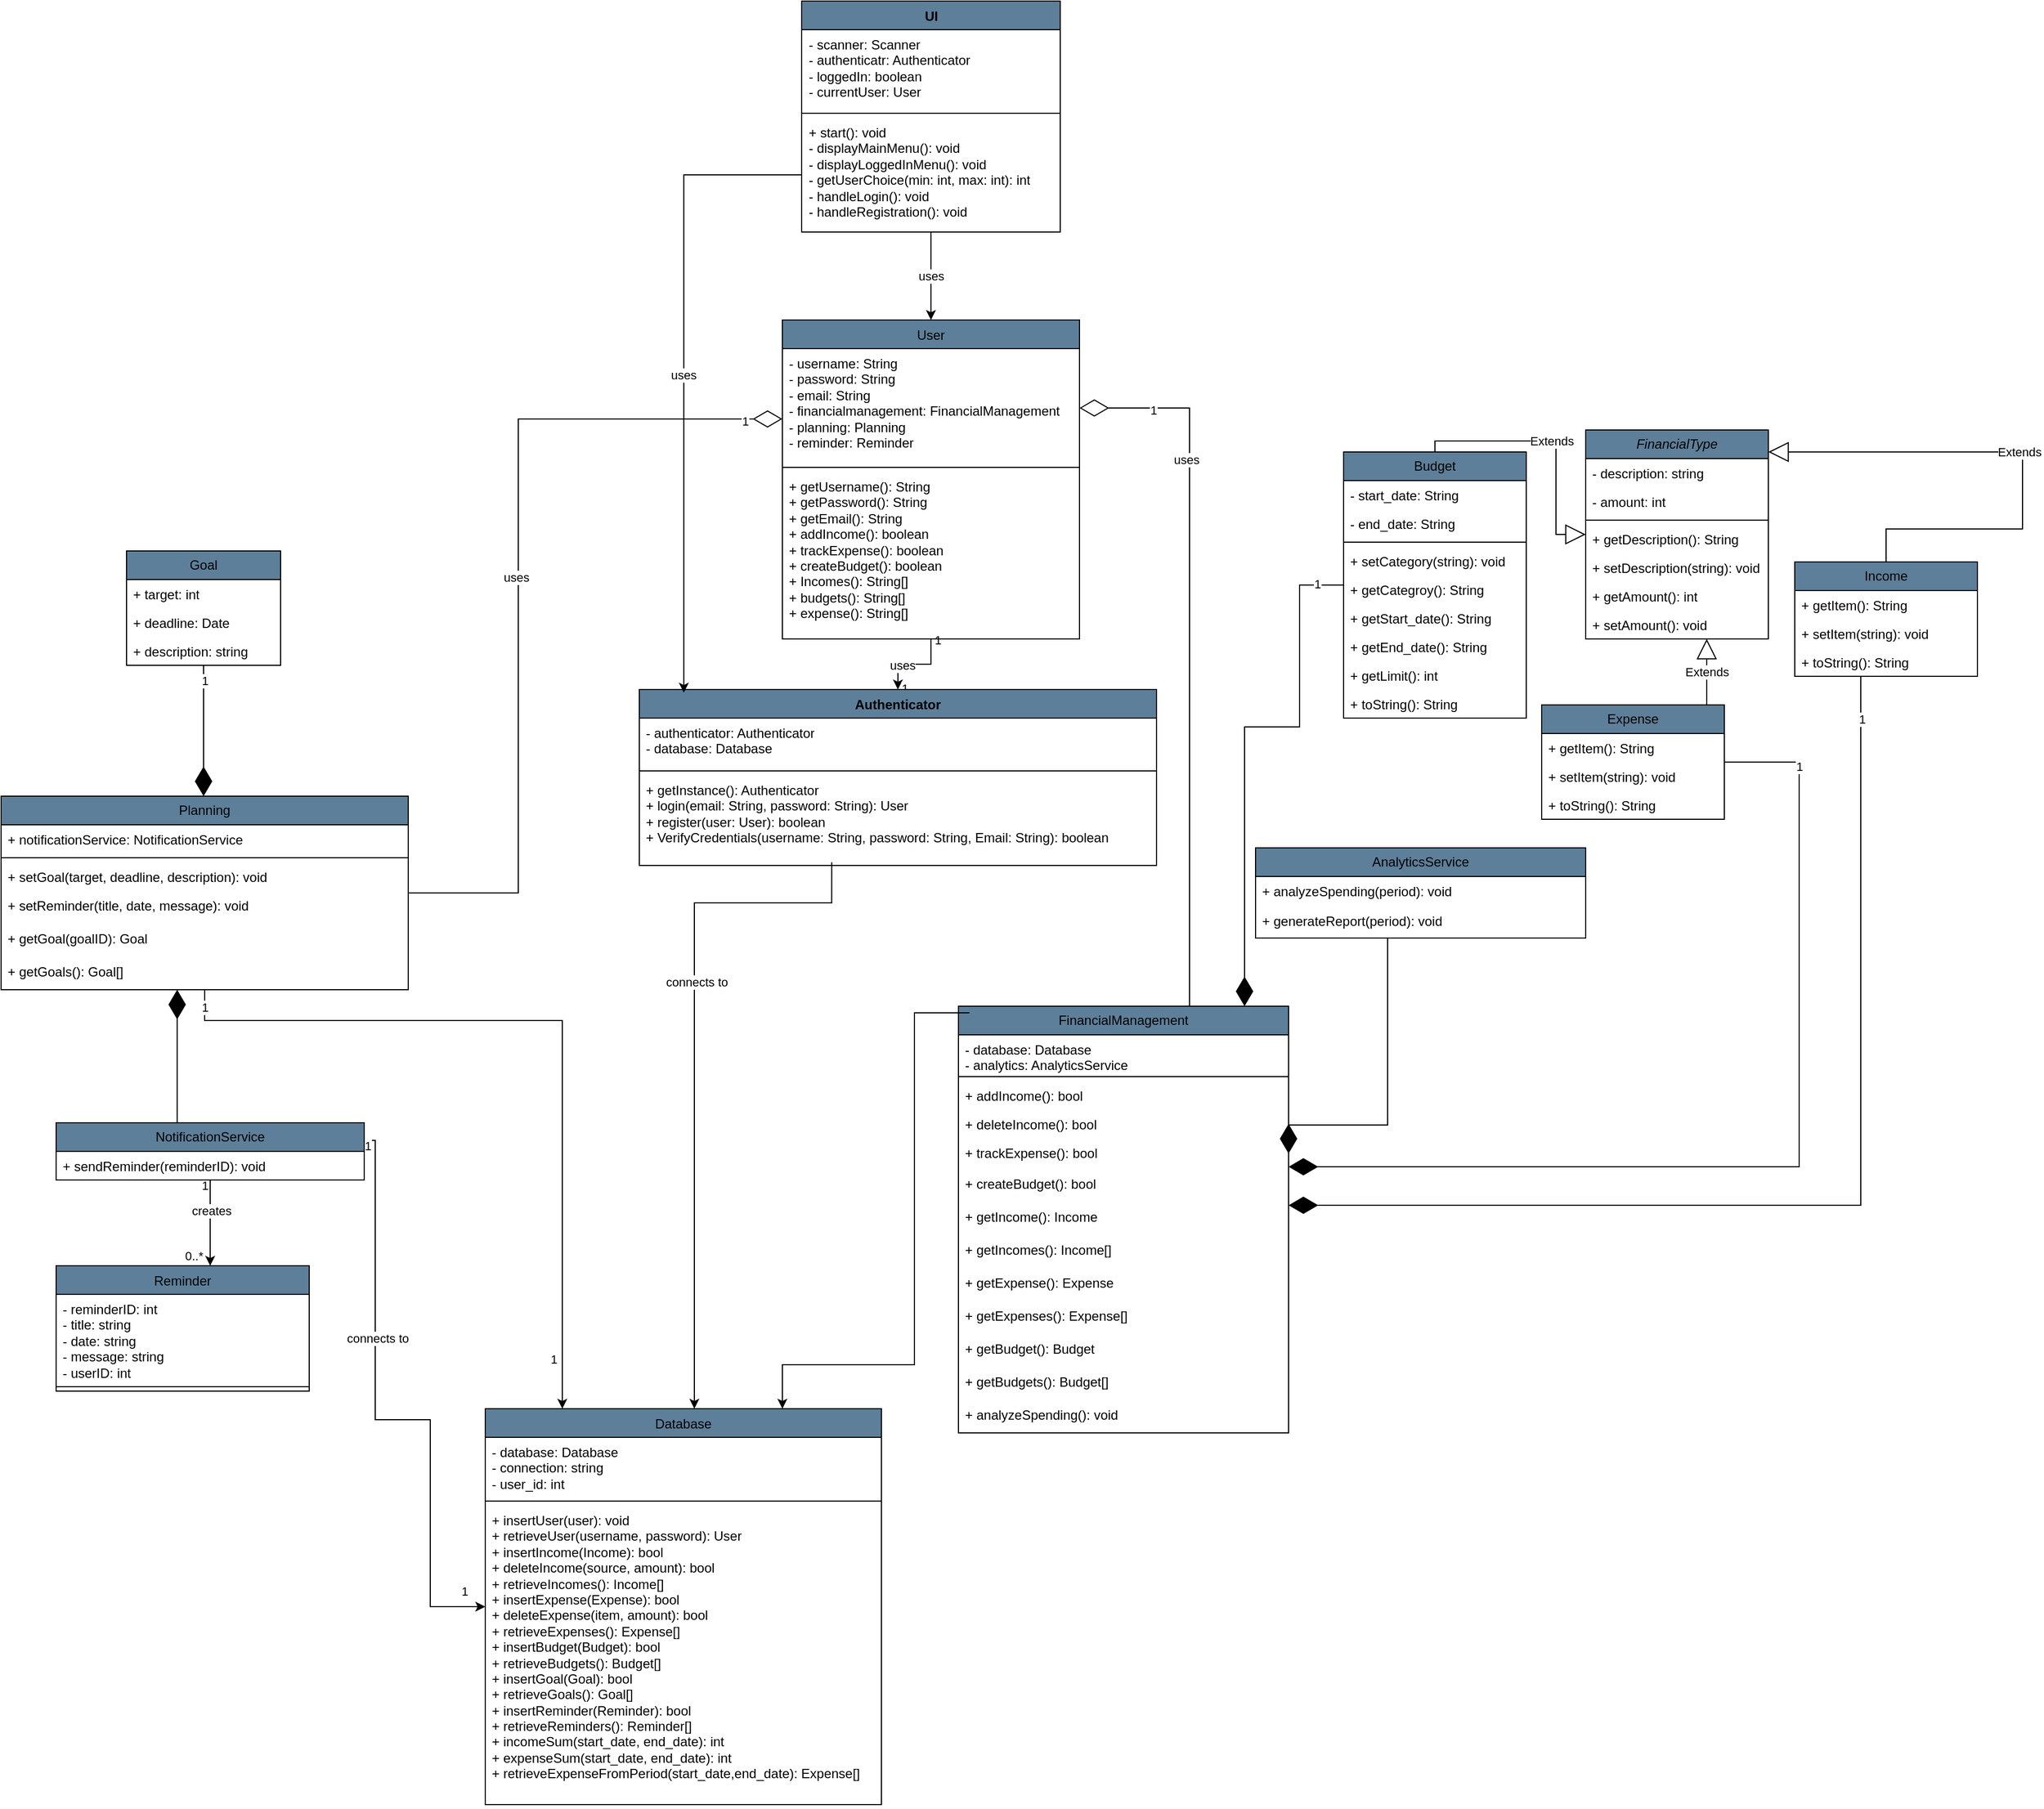 <mxfile version="27.0.4">
  <diagram id="C5RBs43oDa-KdzZeNtuy" name="Page-1">
    <mxGraphModel dx="2492" dy="1918" grid="1" gridSize="10" guides="1" tooltips="1" connect="1" arrows="1" fold="1" page="1" pageScale="1" pageWidth="827" pageHeight="1169" math="0" shadow="0">
      <root>
        <mxCell id="WIyWlLk6GJQsqaUBKTNV-0" />
        <mxCell id="WIyWlLk6GJQsqaUBKTNV-1" parent="WIyWlLk6GJQsqaUBKTNV-0" />
        <mxCell id="qz1kKqQeMH5MBxEqitvm-21" style="edgeStyle=orthogonalEdgeStyle;rounded=0;orthogonalLoop=1;jettySize=auto;html=1;" parent="WIyWlLk6GJQsqaUBKTNV-1" source="i7jRt6Ucveci-DPeTLzm-0" target="qz1kKqQeMH5MBxEqitvm-4" edge="1">
          <mxGeometry relative="1" as="geometry">
            <mxPoint x="404" y="110" as="sourcePoint" />
          </mxGeometry>
        </mxCell>
        <mxCell id="qz1kKqQeMH5MBxEqitvm-22" value="1" style="edgeLabel;html=1;align=center;verticalAlign=middle;resizable=0;points=[];" parent="qz1kKqQeMH5MBxEqitvm-21" connectable="0" vertex="1">
          <mxGeometry x="-0.715" y="-2" relative="1" as="geometry">
            <mxPoint x="8" y="-10" as="offset" />
          </mxGeometry>
        </mxCell>
        <mxCell id="qz1kKqQeMH5MBxEqitvm-23" value="1" style="edgeLabel;html=1;align=center;verticalAlign=middle;resizable=0;points=[];" parent="qz1kKqQeMH5MBxEqitvm-21" connectable="0" vertex="1">
          <mxGeometry x="0.41" relative="1" as="geometry">
            <mxPoint x="6" y="21" as="offset" />
          </mxGeometry>
        </mxCell>
        <mxCell id="CXmWs3qoSRsHMhiu3zmW-19" value="uses" style="edgeLabel;html=1;align=center;verticalAlign=middle;resizable=0;points=[];" parent="qz1kKqQeMH5MBxEqitvm-21" vertex="1" connectable="0">
          <mxGeometry x="0.295" y="1" relative="1" as="geometry">
            <mxPoint as="offset" />
          </mxGeometry>
        </mxCell>
        <object label="FinancialManagement" id="mUo2a_MsELeZaKdJwE80-16">
          <mxCell style="swimlane;fontStyle=0;childLayout=stackLayout;horizontal=1;startSize=26;fillColor=#5D7F99;horizontalStack=0;resizeParent=1;resizeParentMax=0;resizeLast=0;collapsible=1;marginBottom=0;whiteSpace=wrap;html=1;" parent="WIyWlLk6GJQsqaUBKTNV-1" vertex="1">
            <mxGeometry x="640" y="574" width="300" height="388" as="geometry" />
          </mxCell>
        </object>
        <mxCell id="CXmWs3qoSRsHMhiu3zmW-6" value="&lt;font style=&quot;font-size: 12px;&quot;&gt;- database: Database&lt;/font&gt;&lt;div&gt;&lt;font style=&quot;font-size: 12px;&quot;&gt;- analytics: AnalyticsService&lt;/font&gt;&lt;/div&gt;" style="text;strokeColor=none;fillColor=none;align=left;verticalAlign=top;spacingLeft=4;spacingRight=4;overflow=hidden;rotatable=0;points=[[0,0.5],[1,0.5]];portConstraint=eastwest;whiteSpace=wrap;html=1;" parent="mUo2a_MsELeZaKdJwE80-16" vertex="1">
          <mxGeometry y="26" width="300" height="34" as="geometry" />
        </mxCell>
        <mxCell id="CXmWs3qoSRsHMhiu3zmW-7" value="" style="line;strokeWidth=1;fillColor=none;align=left;verticalAlign=middle;spacingTop=-1;spacingLeft=3;spacingRight=3;rotatable=0;labelPosition=right;points=[];portConstraint=eastwest;strokeColor=inherit;" parent="mUo2a_MsELeZaKdJwE80-16" vertex="1">
          <mxGeometry y="60" width="300" height="8" as="geometry" />
        </mxCell>
        <mxCell id="mUo2a_MsELeZaKdJwE80-17" value="&lt;font style=&quot;font-size: 12px;&quot;&gt;+ addIncome(): bool&lt;/font&gt;" style="text;strokeColor=none;fillColor=none;align=left;verticalAlign=top;spacingLeft=4;spacingRight=4;overflow=hidden;rotatable=0;points=[[0,0.5],[1,0.5]];portConstraint=eastwest;whiteSpace=wrap;html=1;" parent="mUo2a_MsELeZaKdJwE80-16" vertex="1">
          <mxGeometry y="68" width="300" height="26" as="geometry" />
        </mxCell>
        <mxCell id="q9lf3p7swswRZLOQ7mtn-0" value="&lt;font style=&quot;font-size: 12px;&quot;&gt;+ deleteIncome(): bool&lt;/font&gt;" style="text;strokeColor=none;fillColor=none;align=left;verticalAlign=top;spacingLeft=4;spacingRight=4;overflow=hidden;rotatable=0;points=[[0,0.5],[1,0.5]];portConstraint=eastwest;whiteSpace=wrap;html=1;" vertex="1" parent="mUo2a_MsELeZaKdJwE80-16">
          <mxGeometry y="94" width="300" height="26" as="geometry" />
        </mxCell>
        <mxCell id="mUo2a_MsELeZaKdJwE80-18" value="&lt;font style=&quot;font-size: 12px;&quot;&gt;+ trackExpense(): bool&lt;/font&gt;" style="text;strokeColor=none;fillColor=none;align=left;verticalAlign=top;spacingLeft=4;spacingRight=4;overflow=hidden;rotatable=0;points=[[0,0.5],[1,0.5]];portConstraint=eastwest;whiteSpace=wrap;html=1;" parent="mUo2a_MsELeZaKdJwE80-16" vertex="1">
          <mxGeometry y="120" width="300" height="28" as="geometry" />
        </mxCell>
        <mxCell id="mUo2a_MsELeZaKdJwE80-19" value="&lt;font style=&quot;font-size: 12px;&quot;&gt;+ createBudget(): bool&lt;/font&gt;" style="text;strokeColor=none;fillColor=none;align=left;verticalAlign=top;spacingLeft=4;spacingRight=4;overflow=hidden;rotatable=0;points=[[0,0.5],[1,0.5]];portConstraint=eastwest;whiteSpace=wrap;html=1;" parent="mUo2a_MsELeZaKdJwE80-16" vertex="1">
          <mxGeometry y="148" width="300" height="30" as="geometry" />
        </mxCell>
        <mxCell id="CXmWs3qoSRsHMhiu3zmW-8" value="&lt;font style=&quot;font-size: 12px;&quot;&gt;+ getIncome(): Income&lt;/font&gt;" style="text;strokeColor=none;fillColor=none;align=left;verticalAlign=top;spacingLeft=4;spacingRight=4;overflow=hidden;rotatable=0;points=[[0,0.5],[1,0.5]];portConstraint=eastwest;whiteSpace=wrap;html=1;" parent="mUo2a_MsELeZaKdJwE80-16" vertex="1">
          <mxGeometry y="178" width="300" height="30" as="geometry" />
        </mxCell>
        <mxCell id="q0NIXHA4JeKLWrRKFt15-11" value="&lt;font style=&quot;font-size: 12px;&quot;&gt;+ getIncomes(): Income[]&lt;/font&gt;" style="text;strokeColor=none;fillColor=none;align=left;verticalAlign=top;spacingLeft=4;spacingRight=4;overflow=hidden;rotatable=0;points=[[0,0.5],[1,0.5]];portConstraint=eastwest;whiteSpace=wrap;html=1;" parent="mUo2a_MsELeZaKdJwE80-16" vertex="1">
          <mxGeometry y="208" width="300" height="30" as="geometry" />
        </mxCell>
        <mxCell id="q0NIXHA4JeKLWrRKFt15-12" value="&lt;font style=&quot;font-size: 12px;&quot;&gt;+ getExpense(): Expense&lt;/font&gt;" style="text;strokeColor=none;fillColor=none;align=left;verticalAlign=top;spacingLeft=4;spacingRight=4;overflow=hidden;rotatable=0;points=[[0,0.5],[1,0.5]];portConstraint=eastwest;whiteSpace=wrap;html=1;" parent="mUo2a_MsELeZaKdJwE80-16" vertex="1">
          <mxGeometry y="238" width="300" height="30" as="geometry" />
        </mxCell>
        <mxCell id="q0NIXHA4JeKLWrRKFt15-15" value="&lt;font style=&quot;font-size: 12px;&quot;&gt;+ getExpenses(): Expense[]&lt;/font&gt;" style="text;strokeColor=none;fillColor=none;align=left;verticalAlign=top;spacingLeft=4;spacingRight=4;overflow=hidden;rotatable=0;points=[[0,0.5],[1,0.5]];portConstraint=eastwest;whiteSpace=wrap;html=1;" parent="mUo2a_MsELeZaKdJwE80-16" vertex="1">
          <mxGeometry y="268" width="300" height="30" as="geometry" />
        </mxCell>
        <mxCell id="q0NIXHA4JeKLWrRKFt15-17" value="&lt;font style=&quot;font-size: 12px;&quot;&gt;+ getBudget(): Budget&lt;/font&gt;" style="text;strokeColor=none;fillColor=none;align=left;verticalAlign=top;spacingLeft=4;spacingRight=4;overflow=hidden;rotatable=0;points=[[0,0.5],[1,0.5]];portConstraint=eastwest;whiteSpace=wrap;html=1;" parent="mUo2a_MsELeZaKdJwE80-16" vertex="1">
          <mxGeometry y="298" width="300" height="30" as="geometry" />
        </mxCell>
        <mxCell id="CXmWs3qoSRsHMhiu3zmW-9" value="&lt;font style=&quot;font-size: 12px;&quot;&gt;+ getBudgets(): Budget[]&lt;/font&gt;" style="text;strokeColor=none;fillColor=none;align=left;verticalAlign=top;spacingLeft=4;spacingRight=4;overflow=hidden;rotatable=0;points=[[0,0.5],[1,0.5]];portConstraint=eastwest;whiteSpace=wrap;html=1;" parent="mUo2a_MsELeZaKdJwE80-16" vertex="1">
          <mxGeometry y="328" width="300" height="30" as="geometry" />
        </mxCell>
        <mxCell id="q0NIXHA4JeKLWrRKFt15-16" value="&lt;font style=&quot;font-size: 12px;&quot;&gt;+ analyzeSpending(): void&lt;/font&gt;" style="text;strokeColor=none;fillColor=none;align=left;verticalAlign=top;spacingLeft=4;spacingRight=4;overflow=hidden;rotatable=0;points=[[0,0.5],[1,0.5]];portConstraint=eastwest;whiteSpace=wrap;html=1;" parent="mUo2a_MsELeZaKdJwE80-16" vertex="1">
          <mxGeometry y="358" width="300" height="30" as="geometry" />
        </mxCell>
        <mxCell id="mUo2a_MsELeZaKdJwE80-20" value="Planning" style="swimlane;fontStyle=0;childLayout=stackLayout;horizontal=1;startSize=26;fillColor=#5D7F99;horizontalStack=0;resizeParent=1;resizeParentMax=0;resizeLast=0;collapsible=1;marginBottom=0;whiteSpace=wrap;html=1;" parent="WIyWlLk6GJQsqaUBKTNV-1" vertex="1">
          <mxGeometry x="-230" y="383" width="370" height="176" as="geometry" />
        </mxCell>
        <mxCell id="CXmWs3qoSRsHMhiu3zmW-13" value="+ notificationService: NotificationService" style="text;strokeColor=none;fillColor=none;align=left;verticalAlign=top;spacingLeft=4;spacingRight=4;overflow=hidden;rotatable=0;points=[[0,0.5],[1,0.5]];portConstraint=eastwest;whiteSpace=wrap;html=1;" parent="mUo2a_MsELeZaKdJwE80-20" vertex="1">
          <mxGeometry y="26" width="370" height="26" as="geometry" />
        </mxCell>
        <mxCell id="CXmWs3qoSRsHMhiu3zmW-12" value="" style="line;strokeWidth=1;fillColor=none;align=left;verticalAlign=middle;spacingTop=-1;spacingLeft=3;spacingRight=3;rotatable=0;labelPosition=right;points=[];portConstraint=eastwest;strokeColor=inherit;" parent="mUo2a_MsELeZaKdJwE80-20" vertex="1">
          <mxGeometry y="52" width="370" height="8" as="geometry" />
        </mxCell>
        <mxCell id="mUo2a_MsELeZaKdJwE80-21" value="+ setGoal(target, deadline, description): void" style="text;strokeColor=none;fillColor=none;align=left;verticalAlign=top;spacingLeft=4;spacingRight=4;overflow=hidden;rotatable=0;points=[[0,0.5],[1,0.5]];portConstraint=eastwest;whiteSpace=wrap;html=1;" parent="mUo2a_MsELeZaKdJwE80-20" vertex="1">
          <mxGeometry y="60" width="370" height="26" as="geometry" />
        </mxCell>
        <mxCell id="q0NIXHA4JeKLWrRKFt15-18" value="+ setReminder(title, date, message): void" style="text;strokeColor=none;fillColor=none;align=left;verticalAlign=top;spacingLeft=4;spacingRight=4;overflow=hidden;rotatable=0;points=[[0,0.5],[1,0.5]];portConstraint=eastwest;whiteSpace=wrap;html=1;" parent="mUo2a_MsELeZaKdJwE80-20" vertex="1">
          <mxGeometry y="86" width="370" height="30" as="geometry" />
        </mxCell>
        <mxCell id="mUo2a_MsELeZaKdJwE80-23" value="+ getGoal(goalID): Goal" style="text;strokeColor=none;fillColor=none;align=left;verticalAlign=top;spacingLeft=4;spacingRight=4;overflow=hidden;rotatable=0;points=[[0,0.5],[1,0.5]];portConstraint=eastwest;whiteSpace=wrap;html=1;" parent="mUo2a_MsELeZaKdJwE80-20" vertex="1">
          <mxGeometry y="116" width="370" height="30" as="geometry" />
        </mxCell>
        <mxCell id="q0NIXHA4JeKLWrRKFt15-19" value="+ getGoals(): Goal[]" style="text;strokeColor=none;fillColor=none;align=left;verticalAlign=top;spacingLeft=4;spacingRight=4;overflow=hidden;rotatable=0;points=[[0,0.5],[1,0.5]];portConstraint=eastwest;whiteSpace=wrap;html=1;" parent="mUo2a_MsELeZaKdJwE80-20" vertex="1">
          <mxGeometry y="146" width="370" height="30" as="geometry" />
        </mxCell>
        <mxCell id="mUo2a_MsELeZaKdJwE80-24" value="AnalyticsService" style="swimlane;fontStyle=0;childLayout=stackLayout;horizontal=1;startSize=26;fillColor=#5D7F99;horizontalStack=0;resizeParent=1;resizeParentMax=0;resizeLast=0;collapsible=1;marginBottom=0;whiteSpace=wrap;html=1;" parent="WIyWlLk6GJQsqaUBKTNV-1" vertex="1">
          <mxGeometry x="910" y="430" width="300" height="82" as="geometry" />
        </mxCell>
        <mxCell id="mUo2a_MsELeZaKdJwE80-25" value="+ analyzeSpending(period): void" style="text;strokeColor=none;fillColor=none;align=left;verticalAlign=top;spacingLeft=4;spacingRight=4;overflow=hidden;rotatable=0;points=[[0,0.5],[1,0.5]];portConstraint=eastwest;whiteSpace=wrap;html=1;" parent="mUo2a_MsELeZaKdJwE80-24" vertex="1">
          <mxGeometry y="26" width="300" height="26" as="geometry" />
        </mxCell>
        <mxCell id="qz1kKqQeMH5MBxEqitvm-39" value="+ generateReport(period): void" style="text;strokeColor=none;fillColor=none;align=left;verticalAlign=middle;spacingLeft=4;spacingRight=4;overflow=hidden;points=[[0,0.5],[1,0.5]];portConstraint=eastwest;rotatable=0;whiteSpace=wrap;html=1;" parent="mUo2a_MsELeZaKdJwE80-24" vertex="1">
          <mxGeometry y="52" width="300" height="30" as="geometry" />
        </mxCell>
        <mxCell id="mUo2a_MsELeZaKdJwE80-61" style="edgeStyle=orthogonalEdgeStyle;rounded=0;orthogonalLoop=1;jettySize=auto;html=1;" parent="WIyWlLk6GJQsqaUBKTNV-1" source="mUo2a_MsELeZaKdJwE80-28" target="mUo2a_MsELeZaKdJwE80-40" edge="1">
          <mxGeometry relative="1" as="geometry">
            <Array as="points">
              <mxPoint x="20" y="850" />
              <mxPoint x="20" y="850" />
            </Array>
          </mxGeometry>
        </mxCell>
        <mxCell id="mUo2a_MsELeZaKdJwE80-62" value="1" style="edgeLabel;html=1;align=center;verticalAlign=middle;resizable=0;points=[];" parent="mUo2a_MsELeZaKdJwE80-61" vertex="1" connectable="0">
          <mxGeometry x="-0.879" relative="1" as="geometry">
            <mxPoint x="-5" as="offset" />
          </mxGeometry>
        </mxCell>
        <mxCell id="mUo2a_MsELeZaKdJwE80-63" value="0..*" style="edgeLabel;html=1;align=center;verticalAlign=middle;resizable=0;points=[];" parent="mUo2a_MsELeZaKdJwE80-61" vertex="1" connectable="0">
          <mxGeometry x="0.77" relative="1" as="geometry">
            <mxPoint x="-15" as="offset" />
          </mxGeometry>
        </mxCell>
        <mxCell id="CXmWs3qoSRsHMhiu3zmW-17" value="creates" style="edgeLabel;html=1;align=center;verticalAlign=middle;resizable=0;points=[];" parent="mUo2a_MsELeZaKdJwE80-61" vertex="1" connectable="0">
          <mxGeometry x="-0.287" y="1" relative="1" as="geometry">
            <mxPoint as="offset" />
          </mxGeometry>
        </mxCell>
        <mxCell id="qz1kKqQeMH5MBxEqitvm-16" style="edgeStyle=orthogonalEdgeStyle;rounded=0;orthogonalLoop=1;jettySize=auto;html=1;" parent="WIyWlLk6GJQsqaUBKTNV-1" source="mUo2a_MsELeZaKdJwE80-28" edge="1" target="mUo2a_MsELeZaKdJwE80-32">
          <mxGeometry relative="1" as="geometry">
            <mxPoint x="160" y="914.0" as="targetPoint" />
            <Array as="points">
              <mxPoint x="110" y="696" />
              <mxPoint x="110" y="950" />
              <mxPoint x="160" y="950" />
              <mxPoint x="160" y="1120" />
            </Array>
          </mxGeometry>
        </mxCell>
        <mxCell id="qz1kKqQeMH5MBxEqitvm-17" value="1" style="edgeLabel;html=1;align=center;verticalAlign=middle;resizable=0;points=[];" parent="qz1kKqQeMH5MBxEqitvm-16" connectable="0" vertex="1">
          <mxGeometry x="-0.931" y="-1" relative="1" as="geometry">
            <mxPoint x="-6" y="-4" as="offset" />
          </mxGeometry>
        </mxCell>
        <mxCell id="qz1kKqQeMH5MBxEqitvm-18" value="1" style="edgeLabel;html=1;align=center;verticalAlign=middle;resizable=0;points=[];" parent="qz1kKqQeMH5MBxEqitvm-16" connectable="0" vertex="1">
          <mxGeometry x="0.928" relative="1" as="geometry">
            <mxPoint y="-14" as="offset" />
          </mxGeometry>
        </mxCell>
        <mxCell id="CXmWs3qoSRsHMhiu3zmW-28" value="connects to" style="edgeLabel;html=1;align=center;verticalAlign=middle;resizable=0;points=[];" parent="qz1kKqQeMH5MBxEqitvm-16" vertex="1" connectable="0">
          <mxGeometry x="-0.289" y="2" relative="1" as="geometry">
            <mxPoint as="offset" />
          </mxGeometry>
        </mxCell>
        <mxCell id="mUo2a_MsELeZaKdJwE80-28" value="NotificationService" style="swimlane;fontStyle=0;childLayout=stackLayout;horizontal=1;startSize=26;fillColor=#5D7F99;horizontalStack=0;resizeParent=1;resizeParentMax=0;resizeLast=0;collapsible=1;marginBottom=0;whiteSpace=wrap;html=1;" parent="WIyWlLk6GJQsqaUBKTNV-1" vertex="1">
          <mxGeometry x="-180" y="680" width="280" height="52" as="geometry" />
        </mxCell>
        <mxCell id="mUo2a_MsELeZaKdJwE80-29" value="+ sendReminder(reminderID): void" style="text;strokeColor=none;fillColor=none;align=left;verticalAlign=top;spacingLeft=4;spacingRight=4;overflow=hidden;rotatable=0;points=[[0,0.5],[1,0.5]];portConstraint=eastwest;whiteSpace=wrap;html=1;" parent="mUo2a_MsELeZaKdJwE80-28" vertex="1">
          <mxGeometry y="26" width="280" height="26" as="geometry" />
        </mxCell>
        <mxCell id="mUo2a_MsELeZaKdJwE80-32" value="&lt;span style=&quot;font-weight: normal;&quot;&gt;Database&lt;/span&gt;" style="swimlane;fontStyle=1;align=center;verticalAlign=top;childLayout=stackLayout;horizontal=1;startSize=26;horizontalStack=0;resizeParent=1;resizeParentMax=0;resizeLast=0;collapsible=1;marginBottom=0;whiteSpace=wrap;html=1;fillColor=#5D7F99;" parent="WIyWlLk6GJQsqaUBKTNV-1" vertex="1">
          <mxGeometry x="210" y="940" width="360" height="360" as="geometry" />
        </mxCell>
        <mxCell id="mUo2a_MsELeZaKdJwE80-33" value="- database: Database&amp;nbsp;&lt;div&gt;- connection: string&lt;/div&gt;&lt;div&gt;- user_id: int&lt;/div&gt;" style="text;strokeColor=none;fillColor=none;align=left;verticalAlign=top;spacingLeft=4;spacingRight=4;overflow=hidden;rotatable=0;points=[[0,0.5],[1,0.5]];portConstraint=eastwest;whiteSpace=wrap;html=1;" parent="mUo2a_MsELeZaKdJwE80-32" vertex="1">
          <mxGeometry y="26" width="360" height="54" as="geometry" />
        </mxCell>
        <mxCell id="mUo2a_MsELeZaKdJwE80-34" value="" style="line;strokeWidth=1;fillColor=none;align=left;verticalAlign=middle;spacingTop=-1;spacingLeft=3;spacingRight=3;rotatable=0;labelPosition=right;points=[];portConstraint=eastwest;strokeColor=inherit;" parent="mUo2a_MsELeZaKdJwE80-32" vertex="1">
          <mxGeometry y="80" width="360" height="8" as="geometry" />
        </mxCell>
        <mxCell id="mUo2a_MsELeZaKdJwE80-35" value="+ insertUser(user): void&lt;div&gt;+ retrieveUser(username, password): User&lt;br&gt;&lt;div&gt;+ insertIncome(Income): bool&lt;/div&gt;&lt;div&gt;+ deleteIncome(source, amount): bool&lt;/div&gt;&lt;div&gt;+ retrieveIncomes(): Income[]&lt;/div&gt;&lt;div&gt;+ insertExpense(Expense): bool&lt;/div&gt;&lt;div&gt;+ deleteExpense(item, amount): bool&lt;/div&gt;&lt;div&gt;+ retrieveExpenses(): Expense[]&lt;/div&gt;&lt;div&gt;+ insertBudget(Budget): bool&lt;/div&gt;&lt;div&gt;+ retrieveBudgets(): Budget[]&lt;/div&gt;&lt;div&gt;+ insertGoal(Goal): bool&lt;/div&gt;&lt;div&gt;+ retrieveGoals(): Goal[]&lt;/div&gt;&lt;div&gt;+ insertReminder(Reminder): bool&lt;/div&gt;&lt;/div&gt;&lt;div&gt;+ retrieveReminders(): Reminder[]&lt;/div&gt;&lt;div&gt;+ incomeSum(start_date, end_date): int&lt;/div&gt;&lt;div&gt;+ expenseSum(start_date, end_date): int&lt;/div&gt;&lt;div&gt;+ retrieveExpenseFromPeriod(start_date,end_date): Expense[]&lt;/div&gt;" style="text;strokeColor=none;fillColor=none;align=left;verticalAlign=top;spacingLeft=4;spacingRight=4;overflow=hidden;rotatable=0;points=[[0,0.5],[1,0.5]];portConstraint=eastwest;whiteSpace=wrap;html=1;" parent="mUo2a_MsELeZaKdJwE80-32" vertex="1">
          <mxGeometry y="88" width="360" height="272" as="geometry" />
        </mxCell>
        <mxCell id="mUo2a_MsELeZaKdJwE80-40" value="&lt;span style=&quot;font-weight: normal;&quot;&gt;Reminder&lt;/span&gt;" style="swimlane;fontStyle=1;align=center;verticalAlign=top;childLayout=stackLayout;horizontal=1;startSize=26;horizontalStack=0;resizeParent=1;resizeParentMax=0;resizeLast=0;collapsible=1;marginBottom=0;whiteSpace=wrap;html=1;fillColor=#5D7F99;" parent="WIyWlLk6GJQsqaUBKTNV-1" vertex="1">
          <mxGeometry x="-180" y="810" width="230" height="114" as="geometry" />
        </mxCell>
        <mxCell id="mUo2a_MsELeZaKdJwE80-41" value="- reminderID: int&lt;div&gt;- title: string&lt;/div&gt;&lt;div&gt;- date: string&lt;/div&gt;&lt;div&gt;- message: string&lt;/div&gt;&lt;div&gt;- userID: int&lt;/div&gt;" style="text;strokeColor=none;fillColor=none;align=left;verticalAlign=top;spacingLeft=4;spacingRight=4;overflow=hidden;rotatable=0;points=[[0,0.5],[1,0.5]];portConstraint=eastwest;whiteSpace=wrap;html=1;" parent="mUo2a_MsELeZaKdJwE80-40" vertex="1">
          <mxGeometry y="26" width="230" height="80" as="geometry" />
        </mxCell>
        <mxCell id="mUo2a_MsELeZaKdJwE80-42" value="" style="line;strokeWidth=1;fillColor=none;align=left;verticalAlign=middle;spacingTop=-1;spacingLeft=3;spacingRight=3;rotatable=0;labelPosition=right;points=[];portConstraint=eastwest;strokeColor=inherit;" parent="mUo2a_MsELeZaKdJwE80-40" vertex="1">
          <mxGeometry y="106" width="230" height="8" as="geometry" />
        </mxCell>
        <mxCell id="qz1kKqQeMH5MBxEqitvm-4" value="Authenticator" style="swimlane;fontStyle=1;align=center;verticalAlign=top;childLayout=stackLayout;horizontal=1;startSize=26;horizontalStack=0;resizeParent=1;resizeParentMax=0;resizeLast=0;collapsible=1;marginBottom=0;whiteSpace=wrap;html=1;fillColor=#5D7F99;" parent="WIyWlLk6GJQsqaUBKTNV-1" vertex="1">
          <mxGeometry x="350" y="286" width="470" height="160" as="geometry" />
        </mxCell>
        <mxCell id="SRPl1qNToYNTIATrJ4Kf-3" value="&lt;div&gt;- authenticator: Authenticator&lt;/div&gt;&lt;div&gt;- database: Database&lt;/div&gt;" style="text;strokeColor=none;fillColor=none;align=left;verticalAlign=top;spacingLeft=4;spacingRight=4;overflow=hidden;rotatable=0;points=[[0,0.5],[1,0.5]];portConstraint=eastwest;whiteSpace=wrap;html=1;" parent="qz1kKqQeMH5MBxEqitvm-4" vertex="1">
          <mxGeometry y="26" width="470" height="44" as="geometry" />
        </mxCell>
        <mxCell id="qz1kKqQeMH5MBxEqitvm-6" value="" style="line;strokeWidth=1;fillColor=none;align=left;verticalAlign=middle;spacingTop=-1;spacingLeft=3;spacingRight=3;rotatable=0;labelPosition=right;points=[];portConstraint=eastwest;strokeColor=inherit;" parent="qz1kKqQeMH5MBxEqitvm-4" vertex="1">
          <mxGeometry y="70" width="470" height="8" as="geometry" />
        </mxCell>
        <mxCell id="qz1kKqQeMH5MBxEqitvm-7" value="&lt;div&gt;&lt;div&gt;+ getInstance(): Authenticator&lt;/div&gt;&lt;div&gt;+ login(email: String, password: String): User&lt;/div&gt;&lt;div&gt;+ register(user: User): boolean&lt;/div&gt;&lt;div&gt;+ VerifyCredentials(username: String, password: String, Email: String): boolean&lt;/div&gt;&lt;/div&gt;" style="text;strokeColor=none;fillColor=none;align=left;verticalAlign=top;spacingLeft=4;spacingRight=4;overflow=hidden;rotatable=0;points=[[0,0.5],[1,0.5]];portConstraint=eastwest;whiteSpace=wrap;html=1;" parent="qz1kKqQeMH5MBxEqitvm-4" vertex="1">
          <mxGeometry y="78" width="470" height="82" as="geometry" />
        </mxCell>
        <mxCell id="qz1kKqQeMH5MBxEqitvm-36" style="edgeStyle=orthogonalEdgeStyle;rounded=0;orthogonalLoop=1;jettySize=auto;html=1;" parent="WIyWlLk6GJQsqaUBKTNV-1" source="mUo2a_MsELeZaKdJwE80-20" target="mUo2a_MsELeZaKdJwE80-32" edge="1">
          <mxGeometry relative="1" as="geometry">
            <Array as="points">
              <mxPoint x="-45" y="587" />
              <mxPoint x="280" y="587" />
            </Array>
          </mxGeometry>
        </mxCell>
        <mxCell id="qz1kKqQeMH5MBxEqitvm-37" value="1" style="edgeLabel;html=1;align=center;verticalAlign=middle;resizable=0;points=[];" parent="qz1kKqQeMH5MBxEqitvm-36" connectable="0" vertex="1">
          <mxGeometry x="-0.92" y="2" relative="1" as="geometry">
            <mxPoint y="-10" as="offset" />
          </mxGeometry>
        </mxCell>
        <mxCell id="qz1kKqQeMH5MBxEqitvm-38" value="1" style="edgeLabel;html=1;align=center;verticalAlign=middle;resizable=0;points=[];" parent="qz1kKqQeMH5MBxEqitvm-36" connectable="0" vertex="1">
          <mxGeometry x="0.873" relative="1" as="geometry">
            <mxPoint x="-8" as="offset" />
          </mxGeometry>
        </mxCell>
        <mxCell id="fLSvLpA8teD5iYRctRsF-0" value="Budget" style="swimlane;fontStyle=0;childLayout=stackLayout;horizontal=1;startSize=26;fillColor=#5D7F99;horizontalStack=0;resizeParent=1;resizeParentMax=0;resizeLast=0;collapsible=1;marginBottom=0;whiteSpace=wrap;html=1;" parent="WIyWlLk6GJQsqaUBKTNV-1" vertex="1">
          <mxGeometry x="990" y="70" width="166" height="242" as="geometry" />
        </mxCell>
        <mxCell id="-4-86YkTYuDBa8vFAaD--17" value="- start_date: String" style="text;strokeColor=none;fillColor=none;align=left;verticalAlign=top;spacingLeft=4;spacingRight=4;overflow=hidden;rotatable=0;points=[[0,0.5],[1,0.5]];portConstraint=eastwest;whiteSpace=wrap;html=1;" parent="fLSvLpA8teD5iYRctRsF-0" vertex="1">
          <mxGeometry y="26" width="166" height="26" as="geometry" />
        </mxCell>
        <mxCell id="-4-86YkTYuDBa8vFAaD--15" value="- end_date: String" style="text;strokeColor=none;fillColor=none;align=left;verticalAlign=top;spacingLeft=4;spacingRight=4;overflow=hidden;rotatable=0;points=[[0,0.5],[1,0.5]];portConstraint=eastwest;whiteSpace=wrap;html=1;" parent="fLSvLpA8teD5iYRctRsF-0" vertex="1">
          <mxGeometry y="52" width="166" height="26" as="geometry" />
        </mxCell>
        <mxCell id="-4-86YkTYuDBa8vFAaD--21" value="" style="line;strokeWidth=1;fillColor=none;align=left;verticalAlign=middle;spacingTop=-1;spacingLeft=3;spacingRight=3;rotatable=0;labelPosition=right;points=[];portConstraint=eastwest;strokeColor=inherit;" parent="fLSvLpA8teD5iYRctRsF-0" vertex="1">
          <mxGeometry y="78" width="166" height="8" as="geometry" />
        </mxCell>
        <mxCell id="-4-86YkTYuDBa8vFAaD--14" value="+ setCategory(string): void" style="text;strokeColor=none;fillColor=none;align=left;verticalAlign=top;spacingLeft=4;spacingRight=4;overflow=hidden;rotatable=0;points=[[0,0.5],[1,0.5]];portConstraint=eastwest;whiteSpace=wrap;html=1;" parent="fLSvLpA8teD5iYRctRsF-0" vertex="1">
          <mxGeometry y="86" width="166" height="26" as="geometry" />
        </mxCell>
        <mxCell id="-4-86YkTYuDBa8vFAaD--16" value="+ getCategroy(): String" style="text;strokeColor=none;fillColor=none;align=left;verticalAlign=top;spacingLeft=4;spacingRight=4;overflow=hidden;rotatable=0;points=[[0,0.5],[1,0.5]];portConstraint=eastwest;whiteSpace=wrap;html=1;" parent="fLSvLpA8teD5iYRctRsF-0" vertex="1">
          <mxGeometry y="112" width="166" height="26" as="geometry" />
        </mxCell>
        <mxCell id="-4-86YkTYuDBa8vFAaD--18" value="+ getStart_date(): String" style="text;strokeColor=none;fillColor=none;align=left;verticalAlign=top;spacingLeft=4;spacingRight=4;overflow=hidden;rotatable=0;points=[[0,0.5],[1,0.5]];portConstraint=eastwest;whiteSpace=wrap;html=1;" parent="fLSvLpA8teD5iYRctRsF-0" vertex="1">
          <mxGeometry y="138" width="166" height="26" as="geometry" />
        </mxCell>
        <mxCell id="-4-86YkTYuDBa8vFAaD--19" value="+ getEnd_date(): String" style="text;strokeColor=none;fillColor=none;align=left;verticalAlign=top;spacingLeft=4;spacingRight=4;overflow=hidden;rotatable=0;points=[[0,0.5],[1,0.5]];portConstraint=eastwest;whiteSpace=wrap;html=1;" parent="fLSvLpA8teD5iYRctRsF-0" vertex="1">
          <mxGeometry y="164" width="166" height="26" as="geometry" />
        </mxCell>
        <mxCell id="-4-86YkTYuDBa8vFAaD--20" value="+ getLimit(): int" style="text;strokeColor=none;fillColor=none;align=left;verticalAlign=top;spacingLeft=4;spacingRight=4;overflow=hidden;rotatable=0;points=[[0,0.5],[1,0.5]];portConstraint=eastwest;whiteSpace=wrap;html=1;" parent="fLSvLpA8teD5iYRctRsF-0" vertex="1">
          <mxGeometry y="190" width="166" height="26" as="geometry" />
        </mxCell>
        <mxCell id="nAV_Y0tE_E8X6Lpb5IGh-0" value="+ toString(): String" style="text;strokeColor=none;fillColor=none;align=left;verticalAlign=top;spacingLeft=4;spacingRight=4;overflow=hidden;rotatable=0;points=[[0,0.5],[1,0.5]];portConstraint=eastwest;whiteSpace=wrap;html=1;" parent="fLSvLpA8teD5iYRctRsF-0" vertex="1">
          <mxGeometry y="216" width="166" height="26" as="geometry" />
        </mxCell>
        <mxCell id="fLSvLpA8teD5iYRctRsF-7" value="Expense" style="swimlane;fontStyle=0;childLayout=stackLayout;horizontal=1;startSize=26;fillColor=#5D7F99;horizontalStack=0;resizeParent=1;resizeParentMax=0;resizeLast=0;collapsible=1;marginBottom=0;whiteSpace=wrap;html=1;" parent="WIyWlLk6GJQsqaUBKTNV-1" vertex="1">
          <mxGeometry x="1170" y="300" width="166" height="104" as="geometry" />
        </mxCell>
        <mxCell id="-4-86YkTYuDBa8vFAaD--12" value="+ getItem(): String" style="text;strokeColor=none;fillColor=none;align=left;verticalAlign=top;spacingLeft=4;spacingRight=4;overflow=hidden;rotatable=0;points=[[0,0.5],[1,0.5]];portConstraint=eastwest;whiteSpace=wrap;html=1;" parent="fLSvLpA8teD5iYRctRsF-7" vertex="1">
          <mxGeometry y="26" width="166" height="26" as="geometry" />
        </mxCell>
        <mxCell id="-4-86YkTYuDBa8vFAaD--13" value="+ setItem(string): void" style="text;strokeColor=none;fillColor=none;align=left;verticalAlign=top;spacingLeft=4;spacingRight=4;overflow=hidden;rotatable=0;points=[[0,0.5],[1,0.5]];portConstraint=eastwest;whiteSpace=wrap;html=1;" parent="fLSvLpA8teD5iYRctRsF-7" vertex="1">
          <mxGeometry y="52" width="166" height="26" as="geometry" />
        </mxCell>
        <mxCell id="nAV_Y0tE_E8X6Lpb5IGh-1" value="+ toString(): String&amp;nbsp;" style="text;strokeColor=none;fillColor=none;align=left;verticalAlign=top;spacingLeft=4;spacingRight=4;overflow=hidden;rotatable=0;points=[[0,0.5],[1,0.5]];portConstraint=eastwest;whiteSpace=wrap;html=1;" parent="fLSvLpA8teD5iYRctRsF-7" vertex="1">
          <mxGeometry y="78" width="166" height="26" as="geometry" />
        </mxCell>
        <mxCell id="fLSvLpA8teD5iYRctRsF-12" value="Income" style="swimlane;fontStyle=0;childLayout=stackLayout;horizontal=1;startSize=26;fillColor=#5D7F99;horizontalStack=0;resizeParent=1;resizeParentMax=0;resizeLast=0;collapsible=1;marginBottom=0;whiteSpace=wrap;html=1;" parent="WIyWlLk6GJQsqaUBKTNV-1" vertex="1">
          <mxGeometry x="1400" y="170" width="166" height="104" as="geometry" />
        </mxCell>
        <mxCell id="-4-86YkTYuDBa8vFAaD--23" value="+ getItem(): String" style="text;strokeColor=none;fillColor=none;align=left;verticalAlign=top;spacingLeft=4;spacingRight=4;overflow=hidden;rotatable=0;points=[[0,0.5],[1,0.5]];portConstraint=eastwest;whiteSpace=wrap;html=1;" parent="fLSvLpA8teD5iYRctRsF-12" vertex="1">
          <mxGeometry y="26" width="166" height="26" as="geometry" />
        </mxCell>
        <mxCell id="-4-86YkTYuDBa8vFAaD--22" value="+ setItem(string): void" style="text;strokeColor=none;fillColor=none;align=left;verticalAlign=top;spacingLeft=4;spacingRight=4;overflow=hidden;rotatable=0;points=[[0,0.5],[1,0.5]];portConstraint=eastwest;whiteSpace=wrap;html=1;" parent="fLSvLpA8teD5iYRctRsF-12" vertex="1">
          <mxGeometry y="52" width="166" height="26" as="geometry" />
        </mxCell>
        <mxCell id="nAV_Y0tE_E8X6Lpb5IGh-2" value="+ toString(): String&amp;nbsp;" style="text;strokeColor=none;fillColor=none;align=left;verticalAlign=top;spacingLeft=4;spacingRight=4;overflow=hidden;rotatable=0;points=[[0,0.5],[1,0.5]];portConstraint=eastwest;whiteSpace=wrap;html=1;" parent="fLSvLpA8teD5iYRctRsF-12" vertex="1">
          <mxGeometry y="78" width="166" height="26" as="geometry" />
        </mxCell>
        <mxCell id="fLSvLpA8teD5iYRctRsF-25" value="&lt;i&gt;FinancialType&lt;/i&gt;" style="swimlane;fontStyle=0;childLayout=stackLayout;horizontal=1;startSize=26;fillColor=#5D7F99;horizontalStack=0;resizeParent=1;resizeParentMax=0;resizeLast=0;collapsible=1;marginBottom=0;whiteSpace=wrap;html=1;" parent="WIyWlLk6GJQsqaUBKTNV-1" vertex="1">
          <mxGeometry x="1210" y="50" width="166" height="190" as="geometry" />
        </mxCell>
        <mxCell id="fLSvLpA8teD5iYRctRsF-27" value="- description: string" style="text;strokeColor=none;fillColor=none;align=left;verticalAlign=top;spacingLeft=4;spacingRight=4;overflow=hidden;rotatable=0;points=[[0,0.5],[1,0.5]];portConstraint=eastwest;whiteSpace=wrap;html=1;" parent="fLSvLpA8teD5iYRctRsF-25" vertex="1">
          <mxGeometry y="26" width="166" height="26" as="geometry" />
        </mxCell>
        <mxCell id="fLSvLpA8teD5iYRctRsF-28" value="- amount: int" style="text;strokeColor=none;fillColor=none;align=left;verticalAlign=top;spacingLeft=4;spacingRight=4;overflow=hidden;rotatable=0;points=[[0,0.5],[1,0.5]];portConstraint=eastwest;whiteSpace=wrap;html=1;" parent="fLSvLpA8teD5iYRctRsF-25" vertex="1">
          <mxGeometry y="52" width="166" height="26" as="geometry" />
        </mxCell>
        <mxCell id="-4-86YkTYuDBa8vFAaD--8" value="" style="line;strokeWidth=1;fillColor=none;align=left;verticalAlign=middle;spacingTop=-1;spacingLeft=3;spacingRight=3;rotatable=0;labelPosition=right;points=[];portConstraint=eastwest;strokeColor=inherit;" parent="fLSvLpA8teD5iYRctRsF-25" vertex="1">
          <mxGeometry y="78" width="166" height="8" as="geometry" />
        </mxCell>
        <mxCell id="-4-86YkTYuDBa8vFAaD--7" value="+ getDescription(): String" style="text;strokeColor=none;fillColor=none;align=left;verticalAlign=top;spacingLeft=4;spacingRight=4;overflow=hidden;rotatable=0;points=[[0,0.5],[1,0.5]];portConstraint=eastwest;whiteSpace=wrap;html=1;" parent="fLSvLpA8teD5iYRctRsF-25" vertex="1">
          <mxGeometry y="86" width="166" height="26" as="geometry" />
        </mxCell>
        <mxCell id="-4-86YkTYuDBa8vFAaD--10" value="+ setDescription(string): void" style="text;strokeColor=none;fillColor=none;align=left;verticalAlign=top;spacingLeft=4;spacingRight=4;overflow=hidden;rotatable=0;points=[[0,0.5],[1,0.5]];portConstraint=eastwest;whiteSpace=wrap;html=1;" parent="fLSvLpA8teD5iYRctRsF-25" vertex="1">
          <mxGeometry y="112" width="166" height="26" as="geometry" />
        </mxCell>
        <mxCell id="-4-86YkTYuDBa8vFAaD--9" value="+ getAmount(): int" style="text;strokeColor=none;fillColor=none;align=left;verticalAlign=top;spacingLeft=4;spacingRight=4;overflow=hidden;rotatable=0;points=[[0,0.5],[1,0.5]];portConstraint=eastwest;whiteSpace=wrap;html=1;" parent="fLSvLpA8teD5iYRctRsF-25" vertex="1">
          <mxGeometry y="138" width="166" height="26" as="geometry" />
        </mxCell>
        <mxCell id="-4-86YkTYuDBa8vFAaD--11" value="+ setAmount(): void" style="text;strokeColor=none;fillColor=none;align=left;verticalAlign=top;spacingLeft=4;spacingRight=4;overflow=hidden;rotatable=0;points=[[0,0.5],[1,0.5]];portConstraint=eastwest;whiteSpace=wrap;html=1;" parent="fLSvLpA8teD5iYRctRsF-25" vertex="1">
          <mxGeometry y="164" width="166" height="26" as="geometry" />
        </mxCell>
        <mxCell id="fLSvLpA8teD5iYRctRsF-29" value="Extends" style="endArrow=block;endSize=16;endFill=0;html=1;rounded=0;exitX=0.5;exitY=0;exitDx=0;exitDy=0;edgeStyle=orthogonalEdgeStyle;" parent="WIyWlLk6GJQsqaUBKTNV-1" source="fLSvLpA8teD5iYRctRsF-0" target="fLSvLpA8teD5iYRctRsF-25" edge="1">
          <mxGeometry width="160" relative="1" as="geometry">
            <mxPoint x="1347" y="154" as="sourcePoint" />
            <mxPoint x="1567" y="133" as="targetPoint" />
          </mxGeometry>
        </mxCell>
        <mxCell id="fLSvLpA8teD5iYRctRsF-30" value="Extends" style="endArrow=block;endSize=16;endFill=0;html=1;rounded=0;edgeStyle=orthogonalEdgeStyle;" parent="WIyWlLk6GJQsqaUBKTNV-1" source="fLSvLpA8teD5iYRctRsF-7" target="fLSvLpA8teD5iYRctRsF-25" edge="1">
          <mxGeometry width="160" relative="1" as="geometry">
            <mxPoint x="1483" y="274" as="sourcePoint" />
            <mxPoint x="1482" y="163" as="targetPoint" />
            <Array as="points">
              <mxPoint x="1320" y="290" />
              <mxPoint x="1320" y="290" />
            </Array>
          </mxGeometry>
        </mxCell>
        <mxCell id="fLSvLpA8teD5iYRctRsF-31" value="Extends" style="endArrow=block;endSize=16;endFill=0;html=1;rounded=0;edgeStyle=orthogonalEdgeStyle;" parent="WIyWlLk6GJQsqaUBKTNV-1" source="fLSvLpA8teD5iYRctRsF-12" target="fLSvLpA8teD5iYRctRsF-25" edge="1">
          <mxGeometry width="160" relative="1" as="geometry">
            <mxPoint x="1586" y="264" as="sourcePoint" />
            <mxPoint x="1585" y="153" as="targetPoint" />
            <Array as="points">
              <mxPoint x="1483" y="140" />
              <mxPoint x="1607" y="140" />
              <mxPoint x="1607" y="70" />
            </Array>
          </mxGeometry>
        </mxCell>
        <mxCell id="fLSvLpA8teD5iYRctRsF-42" value="Goal" style="swimlane;fontStyle=0;childLayout=stackLayout;horizontal=1;startSize=26;fillColor=#5D7F99;horizontalStack=0;resizeParent=1;resizeParentMax=0;resizeLast=0;collapsible=1;marginBottom=0;whiteSpace=wrap;html=1;" parent="WIyWlLk6GJQsqaUBKTNV-1" vertex="1">
          <mxGeometry x="-116" y="160" width="140" height="104" as="geometry" />
        </mxCell>
        <mxCell id="fLSvLpA8teD5iYRctRsF-43" value="+ target: int" style="text;strokeColor=none;fillColor=none;align=left;verticalAlign=top;spacingLeft=4;spacingRight=4;overflow=hidden;rotatable=0;points=[[0,0.5],[1,0.5]];portConstraint=eastwest;whiteSpace=wrap;html=1;" parent="fLSvLpA8teD5iYRctRsF-42" vertex="1">
          <mxGeometry y="26" width="140" height="26" as="geometry" />
        </mxCell>
        <mxCell id="fLSvLpA8teD5iYRctRsF-44" value="+ deadline: Date" style="text;strokeColor=none;fillColor=none;align=left;verticalAlign=top;spacingLeft=4;spacingRight=4;overflow=hidden;rotatable=0;points=[[0,0.5],[1,0.5]];portConstraint=eastwest;whiteSpace=wrap;html=1;" parent="fLSvLpA8teD5iYRctRsF-42" vertex="1">
          <mxGeometry y="52" width="140" height="26" as="geometry" />
        </mxCell>
        <mxCell id="fLSvLpA8teD5iYRctRsF-45" value="+ description: string" style="text;strokeColor=none;fillColor=none;align=left;verticalAlign=top;spacingLeft=4;spacingRight=4;overflow=hidden;rotatable=0;points=[[0,0.5],[1,0.5]];portConstraint=eastwest;whiteSpace=wrap;html=1;" parent="fLSvLpA8teD5iYRctRsF-42" vertex="1">
          <mxGeometry y="78" width="140" height="26" as="geometry" />
        </mxCell>
        <mxCell id="b-i3iGdGSt5pMZc_BSCk-10" value="" style="endArrow=diamondThin;endFill=1;endSize=24;html=1;rounded=0;edgeStyle=orthogonalEdgeStyle;" parent="WIyWlLk6GJQsqaUBKTNV-1" source="fLSvLpA8teD5iYRctRsF-7" target="mUo2a_MsELeZaKdJwE80-16" edge="1">
          <mxGeometry width="160" relative="1" as="geometry">
            <mxPoint x="860" y="510" as="sourcePoint" />
            <mxPoint x="1020" y="510" as="targetPoint" />
            <Array as="points">
              <mxPoint x="1404" y="720" />
            </Array>
          </mxGeometry>
        </mxCell>
        <mxCell id="CXmWs3qoSRsHMhiu3zmW-29" value="1" style="edgeLabel;html=1;align=center;verticalAlign=middle;resizable=0;points=[];" parent="b-i3iGdGSt5pMZc_BSCk-10" vertex="1" connectable="0">
          <mxGeometry x="-0.841" relative="1" as="geometry">
            <mxPoint as="offset" />
          </mxGeometry>
        </mxCell>
        <mxCell id="b-i3iGdGSt5pMZc_BSCk-11" value="" style="endArrow=diamondThin;endFill=1;endSize=24;html=1;rounded=0;edgeStyle=orthogonalEdgeStyle;" parent="WIyWlLk6GJQsqaUBKTNV-1" source="fLSvLpA8teD5iYRctRsF-12" target="mUo2a_MsELeZaKdJwE80-16" edge="1">
          <mxGeometry width="160" relative="1" as="geometry">
            <mxPoint x="990" y="350" as="sourcePoint" />
            <mxPoint x="890" y="457" as="targetPoint" />
            <Array as="points">
              <mxPoint x="1460" y="755" />
            </Array>
          </mxGeometry>
        </mxCell>
        <mxCell id="CXmWs3qoSRsHMhiu3zmW-31" value="1" style="edgeLabel;html=1;align=center;verticalAlign=middle;resizable=0;points=[];" parent="b-i3iGdGSt5pMZc_BSCk-11" vertex="1" connectable="0">
          <mxGeometry x="-0.922" y="1" relative="1" as="geometry">
            <mxPoint as="offset" />
          </mxGeometry>
        </mxCell>
        <mxCell id="b-i3iGdGSt5pMZc_BSCk-12" value="" style="endArrow=diamondThin;endFill=1;endSize=24;html=1;rounded=0;edgeStyle=orthogonalEdgeStyle;" parent="WIyWlLk6GJQsqaUBKTNV-1" source="fLSvLpA8teD5iYRctRsF-0" target="mUo2a_MsELeZaKdJwE80-16" edge="1">
          <mxGeometry width="160" relative="1" as="geometry">
            <mxPoint x="917" y="333" as="sourcePoint" />
            <mxPoint x="817" y="440" as="targetPoint" />
            <Array as="points">
              <mxPoint x="950" y="191" />
              <mxPoint x="950" y="320" />
              <mxPoint x="900" y="320" />
            </Array>
          </mxGeometry>
        </mxCell>
        <mxCell id="CXmWs3qoSRsHMhiu3zmW-30" value="1" style="edgeLabel;html=1;align=center;verticalAlign=middle;resizable=0;points=[];" parent="b-i3iGdGSt5pMZc_BSCk-12" vertex="1" connectable="0">
          <mxGeometry x="-0.896" y="-1" relative="1" as="geometry">
            <mxPoint as="offset" />
          </mxGeometry>
        </mxCell>
        <mxCell id="b-i3iGdGSt5pMZc_BSCk-14" value="" style="endArrow=diamondThin;endFill=1;endSize=24;html=1;rounded=0;edgeStyle=orthogonalEdgeStyle;" parent="WIyWlLk6GJQsqaUBKTNV-1" source="fLSvLpA8teD5iYRctRsF-42" target="mUo2a_MsELeZaKdJwE80-20" edge="1">
          <mxGeometry width="160" relative="1" as="geometry">
            <mxPoint x="109" y="320" as="sourcePoint" />
            <mxPoint x="90" y="353" as="targetPoint" />
            <Array as="points">
              <mxPoint x="60" y="450" />
              <mxPoint x="60" y="450" />
            </Array>
          </mxGeometry>
        </mxCell>
        <mxCell id="CXmWs3qoSRsHMhiu3zmW-26" value="1" style="edgeLabel;html=1;align=center;verticalAlign=middle;resizable=0;points=[];" parent="b-i3iGdGSt5pMZc_BSCk-14" vertex="1" connectable="0">
          <mxGeometry x="-0.774" y="1" relative="1" as="geometry">
            <mxPoint as="offset" />
          </mxGeometry>
        </mxCell>
        <mxCell id="i7jRt6Ucveci-DPeTLzm-0" value="&lt;span style=&quot;font-weight: normal;&quot;&gt;User&lt;/span&gt;" style="swimlane;fontStyle=1;align=center;verticalAlign=top;childLayout=stackLayout;horizontal=1;startSize=26;horizontalStack=0;resizeParent=1;resizeParentMax=0;resizeLast=0;collapsible=1;marginBottom=0;whiteSpace=wrap;html=1;fillColor=#5D7F99;" parent="WIyWlLk6GJQsqaUBKTNV-1" vertex="1">
          <mxGeometry x="480" y="-50" width="270" height="290" as="geometry" />
        </mxCell>
        <mxCell id="i7jRt6Ucveci-DPeTLzm-1" value="&lt;div&gt;- username: String&lt;/div&gt;&lt;div&gt;- password: String&lt;/div&gt;&lt;div&gt;- email: String&lt;/div&gt;&lt;div&gt;- financialmanagement: FinancialManagement&lt;/div&gt;&lt;div&gt;- planning: Planning&lt;/div&gt;&lt;div&gt;- reminder: Reminder&lt;/div&gt;" style="text;strokeColor=none;fillColor=none;align=left;verticalAlign=top;spacingLeft=4;spacingRight=4;overflow=hidden;rotatable=0;points=[[0,0.5],[1,0.5]];portConstraint=eastwest;whiteSpace=wrap;html=1;" parent="i7jRt6Ucveci-DPeTLzm-0" vertex="1">
          <mxGeometry y="26" width="270" height="104" as="geometry" />
        </mxCell>
        <mxCell id="i7jRt6Ucveci-DPeTLzm-2" value="" style="line;strokeWidth=1;fillColor=none;align=left;verticalAlign=middle;spacingTop=-1;spacingLeft=3;spacingRight=3;rotatable=0;labelPosition=right;points=[];portConstraint=eastwest;strokeColor=inherit;" parent="i7jRt6Ucveci-DPeTLzm-0" vertex="1">
          <mxGeometry y="130" width="270" height="8" as="geometry" />
        </mxCell>
        <mxCell id="i7jRt6Ucveci-DPeTLzm-4" value="&lt;div&gt;+ getUsername(): String&lt;/div&gt;&lt;div&gt;+ getPassword(): String&lt;/div&gt;&lt;div&gt;+ getEmail(): String&lt;/div&gt;&lt;div&gt;+ addIncome(): boolean&lt;/div&gt;&lt;div&gt;+ trackExpense(): boolean&lt;/div&gt;&lt;div&gt;+ createBudget(): boolean&lt;/div&gt;&lt;div&gt;+ Incomes(): String[]&lt;/div&gt;&lt;div&gt;+ budgets(): String[]&lt;/div&gt;&lt;div&gt;+ expense(): String[]&lt;/div&gt;" style="text;strokeColor=none;fillColor=none;align=left;verticalAlign=top;spacingLeft=4;spacingRight=4;overflow=hidden;rotatable=0;points=[[0,0.5],[1,0.5]];portConstraint=eastwest;whiteSpace=wrap;html=1;" parent="i7jRt6Ucveci-DPeTLzm-0" vertex="1">
          <mxGeometry y="138" width="270" height="152" as="geometry" />
        </mxCell>
        <mxCell id="i7jRt6Ucveci-DPeTLzm-8" style="edgeStyle=orthogonalEdgeStyle;rounded=0;orthogonalLoop=1;jettySize=auto;html=1;exitX=0.372;exitY=0.965;exitDx=0;exitDy=0;exitPerimeter=0;" parent="WIyWlLk6GJQsqaUBKTNV-1" source="qz1kKqQeMH5MBxEqitvm-7" target="mUo2a_MsELeZaKdJwE80-32" edge="1">
          <mxGeometry relative="1" as="geometry">
            <Array as="points">
              <mxPoint x="525" y="480" />
              <mxPoint x="400" y="480" />
            </Array>
            <mxPoint x="530.0" y="560" as="sourcePoint" />
          </mxGeometry>
        </mxCell>
        <mxCell id="CXmWs3qoSRsHMhiu3zmW-27" value="connects to" style="edgeLabel;html=1;align=center;verticalAlign=middle;resizable=0;points=[];" parent="i7jRt6Ucveci-DPeTLzm-8" vertex="1" connectable="0">
          <mxGeometry x="-0.25" y="2" relative="1" as="geometry">
            <mxPoint as="offset" />
          </mxGeometry>
        </mxCell>
        <mxCell id="i7jRt6Ucveci-DPeTLzm-9" value="" style="endArrow=diamondThin;endFill=0;endSize=24;html=1;rounded=0;edgeStyle=orthogonalEdgeStyle;" parent="WIyWlLk6GJQsqaUBKTNV-1" source="mUo2a_MsELeZaKdJwE80-16" target="i7jRt6Ucveci-DPeTLzm-0" edge="1">
          <mxGeometry width="160" relative="1" as="geometry">
            <mxPoint x="730" y="90" as="sourcePoint" />
            <mxPoint x="890" y="90" as="targetPoint" />
            <Array as="points">
              <mxPoint x="850" y="30" />
            </Array>
          </mxGeometry>
        </mxCell>
        <mxCell id="CXmWs3qoSRsHMhiu3zmW-21" value="uses" style="edgeLabel;html=1;align=center;verticalAlign=middle;resizable=0;points=[];" parent="i7jRt6Ucveci-DPeTLzm-9" vertex="1" connectable="0">
          <mxGeometry x="0.545" y="3" relative="1" as="geometry">
            <mxPoint as="offset" />
          </mxGeometry>
        </mxCell>
        <mxCell id="-4-86YkTYuDBa8vFAaD--25" value="1" style="edgeLabel;html=1;align=center;verticalAlign=middle;resizable=0;points=[];" parent="i7jRt6Ucveci-DPeTLzm-9" vertex="1" connectable="0">
          <mxGeometry x="0.792" y="2" relative="1" as="geometry">
            <mxPoint as="offset" />
          </mxGeometry>
        </mxCell>
        <mxCell id="i7jRt6Ucveci-DPeTLzm-10" value="" style="endArrow=diamondThin;endFill=0;endSize=24;html=1;rounded=0;edgeStyle=orthogonalEdgeStyle;" parent="WIyWlLk6GJQsqaUBKTNV-1" source="mUo2a_MsELeZaKdJwE80-20" target="i7jRt6Ucveci-DPeTLzm-0" edge="1">
          <mxGeometry width="160" relative="1" as="geometry">
            <mxPoint x="224" y="481" as="sourcePoint" />
            <mxPoint x="110" y="30" as="targetPoint" />
            <Array as="points">
              <mxPoint x="240" y="471" />
              <mxPoint x="240" y="40" />
            </Array>
          </mxGeometry>
        </mxCell>
        <mxCell id="CXmWs3qoSRsHMhiu3zmW-20" value="uses" style="edgeLabel;html=1;align=center;verticalAlign=middle;resizable=0;points=[];" parent="i7jRt6Ucveci-DPeTLzm-10" vertex="1" connectable="0">
          <mxGeometry x="0.005" y="2" relative="1" as="geometry">
            <mxPoint as="offset" />
          </mxGeometry>
        </mxCell>
        <mxCell id="CXmWs3qoSRsHMhiu3zmW-23" value="1" style="edgeLabel;html=1;align=center;verticalAlign=middle;resizable=0;points=[];" parent="i7jRt6Ucveci-DPeTLzm-10" vertex="1" connectable="0">
          <mxGeometry x="0.91" y="-2" relative="1" as="geometry">
            <mxPoint as="offset" />
          </mxGeometry>
        </mxCell>
        <mxCell id="q0NIXHA4JeKLWrRKFt15-9" style="edgeStyle=orthogonalEdgeStyle;rounded=0;orthogonalLoop=1;jettySize=auto;html=1;" parent="WIyWlLk6GJQsqaUBKTNV-1" edge="1" target="mUo2a_MsELeZaKdJwE80-32">
          <mxGeometry relative="1" as="geometry">
            <Array as="points">
              <mxPoint x="600" y="580" />
              <mxPoint x="600" y="900" />
              <mxPoint x="480" y="900" />
            </Array>
            <mxPoint x="650" y="580" as="sourcePoint" />
            <mxPoint x="600.0" y="950" as="targetPoint" />
          </mxGeometry>
        </mxCell>
        <mxCell id="CXmWs3qoSRsHMhiu3zmW-10" value="" style="endArrow=diamondThin;endFill=1;endSize=24;html=1;rounded=0;edgeStyle=orthogonalEdgeStyle;entryX=1;entryY=0.5;entryDx=0;entryDy=0;" parent="WIyWlLk6GJQsqaUBKTNV-1" source="mUo2a_MsELeZaKdJwE80-24" target="mUo2a_MsELeZaKdJwE80-18" edge="1">
          <mxGeometry width="160" relative="1" as="geometry">
            <mxPoint x="999.95" y="374.18" as="sourcePoint" />
            <mxPoint x="950" y="680" as="targetPoint" />
            <Array as="points">
              <mxPoint x="1030" y="499" />
              <mxPoint x="1030" y="682" />
              <mxPoint x="940" y="682" />
            </Array>
          </mxGeometry>
        </mxCell>
        <mxCell id="CXmWs3qoSRsHMhiu3zmW-11" value="" style="endArrow=diamondThin;endFill=1;endSize=24;html=1;rounded=0;edgeStyle=orthogonalEdgeStyle;" parent="WIyWlLk6GJQsqaUBKTNV-1" source="mUo2a_MsELeZaKdJwE80-28" target="mUo2a_MsELeZaKdJwE80-20" edge="1">
          <mxGeometry width="160" relative="1" as="geometry">
            <mxPoint x="-100" y="730" as="sourcePoint" />
            <mxPoint x="-420" y="680" as="targetPoint" />
            <Array as="points">
              <mxPoint x="-70" y="650" />
              <mxPoint x="-70" y="650" />
            </Array>
          </mxGeometry>
        </mxCell>
        <mxCell id="SRPl1qNToYNTIATrJ4Kf-8" value="uses" style="edgeStyle=orthogonalEdgeStyle;rounded=0;orthogonalLoop=1;jettySize=auto;html=1;exitX=0.5;exitY=1;exitDx=0;exitDy=0;" parent="WIyWlLk6GJQsqaUBKTNV-1" source="SRPl1qNToYNTIATrJ4Kf-4" target="i7jRt6Ucveci-DPeTLzm-0" edge="1">
          <mxGeometry relative="1" as="geometry" />
        </mxCell>
        <mxCell id="SRPl1qNToYNTIATrJ4Kf-4" value="UI" style="swimlane;fontStyle=1;align=center;verticalAlign=top;childLayout=stackLayout;horizontal=1;startSize=26;horizontalStack=0;resizeParent=1;resizeParentMax=0;resizeLast=0;collapsible=1;marginBottom=0;whiteSpace=wrap;html=1;fillColor=#5D7F99;" parent="WIyWlLk6GJQsqaUBKTNV-1" vertex="1">
          <mxGeometry x="497.5" y="-340" width="235" height="210" as="geometry" />
        </mxCell>
        <mxCell id="SRPl1qNToYNTIATrJ4Kf-5" value="&lt;div&gt;- scanner: Scanner&lt;/div&gt;&lt;div&gt;- authenticatr: Authenticator&lt;/div&gt;&lt;div&gt;- loggedIn: boolean&lt;/div&gt;&lt;div&gt;- currentUser: User&lt;/div&gt;" style="text;strokeColor=none;fillColor=none;align=left;verticalAlign=top;spacingLeft=4;spacingRight=4;overflow=hidden;rotatable=0;points=[[0,0.5],[1,0.5]];portConstraint=eastwest;whiteSpace=wrap;html=1;" parent="SRPl1qNToYNTIATrJ4Kf-4" vertex="1">
          <mxGeometry y="26" width="235" height="72" as="geometry" />
        </mxCell>
        <mxCell id="SRPl1qNToYNTIATrJ4Kf-6" value="" style="line;strokeWidth=1;fillColor=none;align=left;verticalAlign=middle;spacingTop=-1;spacingLeft=3;spacingRight=3;rotatable=0;labelPosition=right;points=[];portConstraint=eastwest;strokeColor=inherit;" parent="SRPl1qNToYNTIATrJ4Kf-4" vertex="1">
          <mxGeometry y="98" width="235" height="8" as="geometry" />
        </mxCell>
        <mxCell id="SRPl1qNToYNTIATrJ4Kf-7" value="&lt;div&gt;+ start(): void&lt;/div&gt;&lt;div&gt;&lt;span style=&quot;background-color: transparent; color: light-dark(rgb(0, 0, 0), rgb(255, 255, 255));&quot;&gt;- displayMainMenu(): void&lt;/span&gt;&lt;/div&gt;&lt;div&gt;- displayLoggedInMenu(): void&lt;/div&gt;&lt;div&gt;- getUserChoice(min: int, max: int): int&lt;/div&gt;&lt;div&gt;- handleLogin(): void&lt;/div&gt;&lt;div&gt;- handleRegistration(): void&lt;/div&gt;" style="text;strokeColor=none;fillColor=none;align=left;verticalAlign=top;spacingLeft=4;spacingRight=4;overflow=hidden;rotatable=0;points=[[0,0.5],[1,0.5]];portConstraint=eastwest;whiteSpace=wrap;html=1;" parent="SRPl1qNToYNTIATrJ4Kf-4" vertex="1">
          <mxGeometry y="106" width="235" height="104" as="geometry" />
        </mxCell>
        <mxCell id="SRPl1qNToYNTIATrJ4Kf-9" value="uses" style="edgeStyle=orthogonalEdgeStyle;rounded=0;orthogonalLoop=1;jettySize=auto;html=1;exitX=0;exitY=0.5;exitDx=0;exitDy=0;entryX=0.086;entryY=0.018;entryDx=0;entryDy=0;entryPerimeter=0;" parent="WIyWlLk6GJQsqaUBKTNV-1" source="SRPl1qNToYNTIATrJ4Kf-7" target="qz1kKqQeMH5MBxEqitvm-4" edge="1">
          <mxGeometry relative="1" as="geometry" />
        </mxCell>
      </root>
    </mxGraphModel>
  </diagram>
</mxfile>
